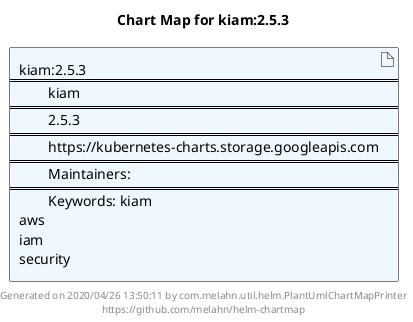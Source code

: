 @startuml
skinparam linetype ortho
skinparam backgroundColor white
skinparam usecaseBorderColor black
skinparam usecaseArrowColor LightSlateGray
skinparam artifactBorderColor black
skinparam artifactArrowColor LightSlateGray

title Chart Map for kiam:2.5.3

'There is one referenced Helm Chart
artifact "kiam:2.5.3\n====\n\tkiam\n====\n\t2.5.3\n====\n\thttps://kubernetes-charts.storage.googleapis.com\n====\n\tMaintainers: \n====\n\tKeywords: kiam\naws\niam\nsecurity" as kiam_2_5_3 #AliceBlue

'There are 0 referenced Docker Images

'Chart Dependencies

center footer Generated on 2020/04/26 13:50:11 by com.melahn.util.helm.PlantUmlChartMapPrinter\nhttps://github.com/melahn/helm-chartmap
@enduml
